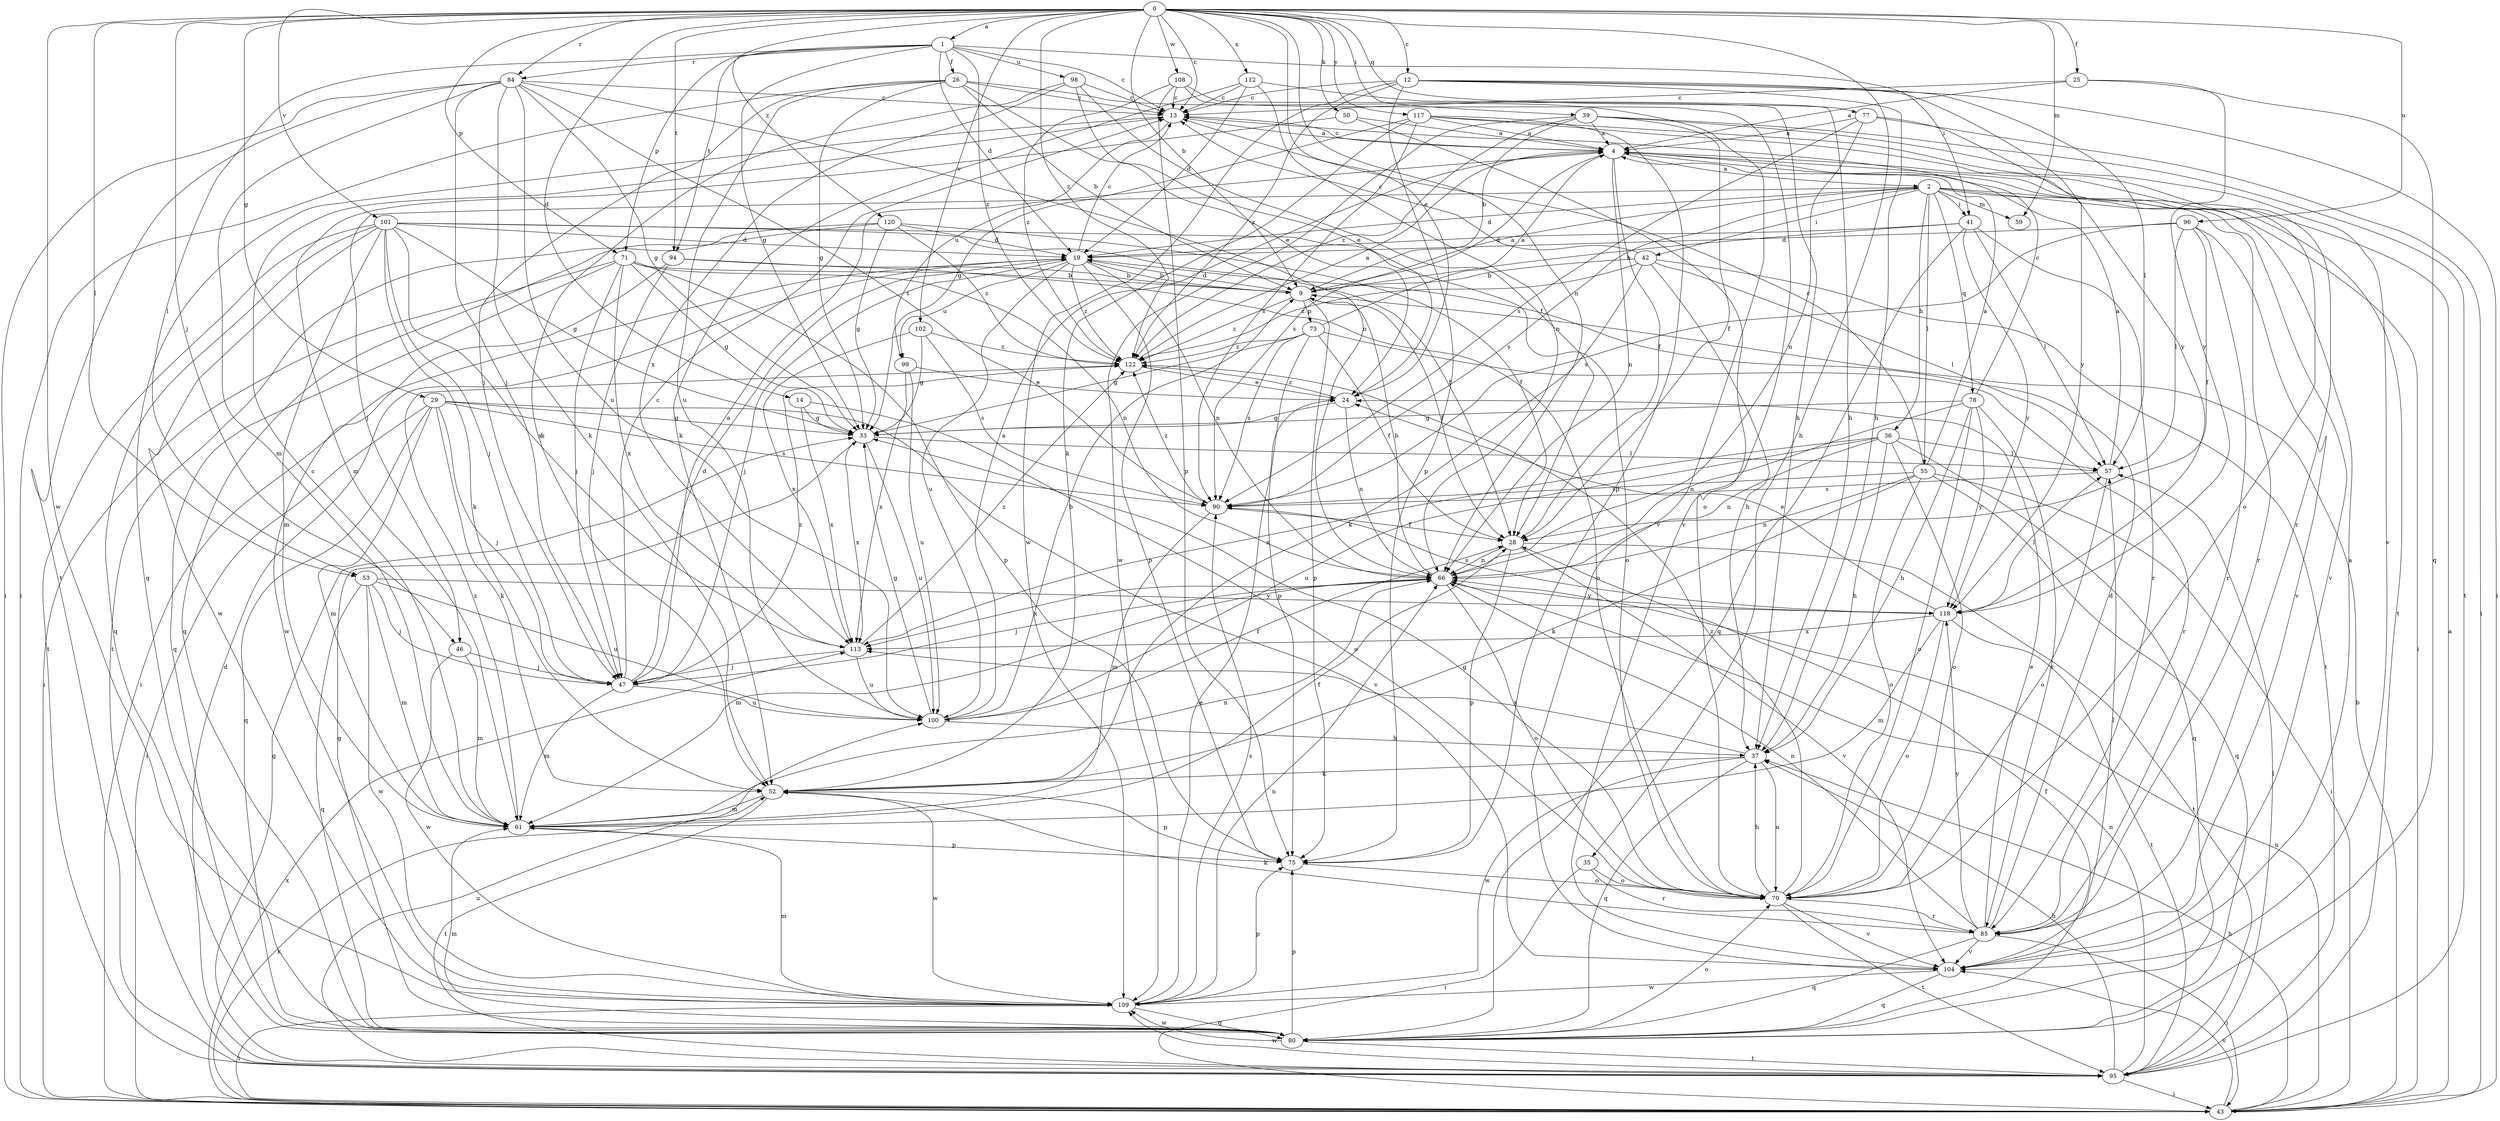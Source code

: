 strict digraph  {
0;
1;
2;
4;
9;
12;
13;
14;
19;
24;
25;
26;
28;
29;
33;
35;
36;
37;
39;
41;
42;
43;
46;
47;
50;
52;
53;
55;
57;
59;
61;
66;
70;
71;
73;
75;
77;
78;
80;
84;
85;
90;
94;
95;
96;
98;
99;
100;
101;
102;
104;
108;
109;
112;
113;
117;
118;
120;
122;
0 -> 1  [label=a];
0 -> 9  [label=b];
0 -> 12  [label=c];
0 -> 13  [label=c];
0 -> 14  [label=d];
0 -> 24  [label=e];
0 -> 25  [label=f];
0 -> 29  [label=g];
0 -> 35  [label=h];
0 -> 39  [label=i];
0 -> 46  [label=j];
0 -> 50  [label=k];
0 -> 53  [label=l];
0 -> 59  [label=m];
0 -> 66  [label=n];
0 -> 71  [label=p];
0 -> 77  [label=q];
0 -> 84  [label=r];
0 -> 94  [label=t];
0 -> 96  [label=u];
0 -> 101  [label=v];
0 -> 102  [label=v];
0 -> 108  [label=w];
0 -> 109  [label=w];
0 -> 112  [label=x];
0 -> 117  [label=y];
0 -> 120  [label=z];
0 -> 122  [label=z];
1 -> 13  [label=c];
1 -> 19  [label=d];
1 -> 26  [label=f];
1 -> 33  [label=g];
1 -> 41  [label=i];
1 -> 53  [label=l];
1 -> 71  [label=p];
1 -> 84  [label=r];
1 -> 94  [label=t];
1 -> 98  [label=u];
1 -> 122  [label=z];
2 -> 19  [label=d];
2 -> 36  [label=h];
2 -> 41  [label=i];
2 -> 42  [label=i];
2 -> 43  [label=i];
2 -> 46  [label=j];
2 -> 55  [label=l];
2 -> 59  [label=m];
2 -> 78  [label=q];
2 -> 85  [label=r];
2 -> 90  [label=s];
2 -> 104  [label=v];
4 -> 2  [label=a];
4 -> 13  [label=c];
4 -> 28  [label=f];
4 -> 66  [label=n];
4 -> 90  [label=s];
4 -> 95  [label=t];
9 -> 2  [label=a];
9 -> 19  [label=d];
9 -> 28  [label=f];
9 -> 73  [label=p];
9 -> 75  [label=p];
9 -> 122  [label=z];
12 -> 13  [label=c];
12 -> 37  [label=h];
12 -> 43  [label=i];
12 -> 57  [label=l];
12 -> 75  [label=p];
12 -> 109  [label=w];
12 -> 118  [label=y];
12 -> 122  [label=z];
13 -> 4  [label=a];
13 -> 80  [label=q];
13 -> 99  [label=u];
14 -> 33  [label=g];
14 -> 70  [label=o];
14 -> 113  [label=x];
19 -> 9  [label=b];
19 -> 13  [label=c];
19 -> 43  [label=i];
19 -> 47  [label=j];
19 -> 66  [label=n];
19 -> 75  [label=p];
19 -> 99  [label=u];
19 -> 100  [label=u];
19 -> 122  [label=z];
24 -> 33  [label=g];
24 -> 66  [label=n];
24 -> 122  [label=z];
25 -> 4  [label=a];
25 -> 13  [label=c];
25 -> 80  [label=q];
25 -> 118  [label=y];
26 -> 9  [label=b];
26 -> 13  [label=c];
26 -> 24  [label=e];
26 -> 33  [label=g];
26 -> 43  [label=i];
26 -> 47  [label=j];
26 -> 100  [label=u];
26 -> 104  [label=v];
28 -> 66  [label=n];
28 -> 75  [label=p];
28 -> 95  [label=t];
28 -> 104  [label=v];
29 -> 33  [label=g];
29 -> 43  [label=i];
29 -> 47  [label=j];
29 -> 52  [label=k];
29 -> 61  [label=m];
29 -> 80  [label=q];
29 -> 90  [label=s];
29 -> 104  [label=v];
33 -> 57  [label=l];
33 -> 100  [label=u];
33 -> 113  [label=x];
35 -> 43  [label=i];
35 -> 70  [label=o];
35 -> 85  [label=r];
36 -> 37  [label=h];
36 -> 57  [label=l];
36 -> 66  [label=n];
36 -> 70  [label=o];
36 -> 80  [label=q];
36 -> 100  [label=u];
36 -> 113  [label=x];
37 -> 52  [label=k];
37 -> 70  [label=o];
37 -> 80  [label=q];
37 -> 109  [label=w];
37 -> 113  [label=x];
39 -> 4  [label=a];
39 -> 9  [label=b];
39 -> 28  [label=f];
39 -> 95  [label=t];
39 -> 104  [label=v];
39 -> 109  [label=w];
39 -> 122  [label=z];
41 -> 9  [label=b];
41 -> 19  [label=d];
41 -> 57  [label=l];
41 -> 80  [label=q];
41 -> 85  [label=r];
41 -> 118  [label=y];
42 -> 9  [label=b];
42 -> 13  [label=c];
42 -> 37  [label=h];
42 -> 52  [label=k];
42 -> 57  [label=l];
42 -> 95  [label=t];
42 -> 122  [label=z];
43 -> 4  [label=a];
43 -> 9  [label=b];
43 -> 37  [label=h];
43 -> 52  [label=k];
43 -> 66  [label=n];
43 -> 104  [label=v];
43 -> 113  [label=x];
46 -> 47  [label=j];
46 -> 61  [label=m];
46 -> 109  [label=w];
47 -> 4  [label=a];
47 -> 13  [label=c];
47 -> 19  [label=d];
47 -> 61  [label=m];
47 -> 100  [label=u];
47 -> 122  [label=z];
50 -> 4  [label=a];
50 -> 61  [label=m];
50 -> 70  [label=o];
52 -> 61  [label=m];
52 -> 75  [label=p];
52 -> 95  [label=t];
52 -> 109  [label=w];
53 -> 47  [label=j];
53 -> 61  [label=m];
53 -> 80  [label=q];
53 -> 100  [label=u];
53 -> 109  [label=w];
53 -> 118  [label=y];
55 -> 4  [label=a];
55 -> 13  [label=c];
55 -> 43  [label=i];
55 -> 52  [label=k];
55 -> 66  [label=n];
55 -> 70  [label=o];
55 -> 80  [label=q];
55 -> 90  [label=s];
57 -> 4  [label=a];
57 -> 70  [label=o];
57 -> 90  [label=s];
61 -> 13  [label=c];
61 -> 28  [label=f];
61 -> 66  [label=n];
61 -> 75  [label=p];
61 -> 122  [label=z];
66 -> 9  [label=b];
66 -> 47  [label=j];
66 -> 61  [label=m];
66 -> 70  [label=o];
66 -> 113  [label=x];
66 -> 118  [label=y];
70 -> 33  [label=g];
70 -> 37  [label=h];
70 -> 85  [label=r];
70 -> 95  [label=t];
70 -> 104  [label=v];
70 -> 122  [label=z];
71 -> 9  [label=b];
71 -> 33  [label=g];
71 -> 43  [label=i];
71 -> 47  [label=j];
71 -> 66  [label=n];
71 -> 75  [label=p];
71 -> 80  [label=q];
71 -> 113  [label=x];
73 -> 4  [label=a];
73 -> 28  [label=f];
73 -> 33  [label=g];
73 -> 75  [label=p];
73 -> 85  [label=r];
73 -> 90  [label=s];
73 -> 122  [label=z];
75 -> 70  [label=o];
77 -> 4  [label=a];
77 -> 43  [label=i];
77 -> 66  [label=n];
77 -> 90  [label=s];
77 -> 118  [label=y];
78 -> 13  [label=c];
78 -> 33  [label=g];
78 -> 37  [label=h];
78 -> 66  [label=n];
78 -> 70  [label=o];
78 -> 85  [label=r];
78 -> 118  [label=y];
80 -> 28  [label=f];
80 -> 33  [label=g];
80 -> 61  [label=m];
80 -> 70  [label=o];
80 -> 75  [label=p];
80 -> 95  [label=t];
80 -> 109  [label=w];
84 -> 13  [label=c];
84 -> 33  [label=g];
84 -> 43  [label=i];
84 -> 47  [label=j];
84 -> 52  [label=k];
84 -> 61  [label=m];
84 -> 66  [label=n];
84 -> 90  [label=s];
84 -> 95  [label=t];
84 -> 100  [label=u];
85 -> 19  [label=d];
85 -> 24  [label=e];
85 -> 43  [label=i];
85 -> 52  [label=k];
85 -> 66  [label=n];
85 -> 80  [label=q];
85 -> 104  [label=v];
85 -> 118  [label=y];
90 -> 28  [label=f];
90 -> 61  [label=m];
90 -> 122  [label=z];
94 -> 9  [label=b];
94 -> 47  [label=j];
94 -> 70  [label=o];
94 -> 109  [label=w];
95 -> 19  [label=d];
95 -> 33  [label=g];
95 -> 37  [label=h];
95 -> 43  [label=i];
95 -> 57  [label=l];
95 -> 66  [label=n];
95 -> 100  [label=u];
95 -> 109  [label=w];
96 -> 19  [label=d];
96 -> 28  [label=f];
96 -> 57  [label=l];
96 -> 85  [label=r];
96 -> 90  [label=s];
96 -> 104  [label=v];
98 -> 13  [label=c];
98 -> 24  [label=e];
98 -> 28  [label=f];
98 -> 52  [label=k];
98 -> 113  [label=x];
99 -> 24  [label=e];
99 -> 100  [label=u];
99 -> 113  [label=x];
100 -> 4  [label=a];
100 -> 9  [label=b];
100 -> 28  [label=f];
100 -> 33  [label=g];
100 -> 37  [label=h];
101 -> 19  [label=d];
101 -> 28  [label=f];
101 -> 33  [label=g];
101 -> 47  [label=j];
101 -> 52  [label=k];
101 -> 61  [label=m];
101 -> 70  [label=o];
101 -> 80  [label=q];
101 -> 95  [label=t];
101 -> 109  [label=w];
101 -> 113  [label=x];
102 -> 33  [label=g];
102 -> 90  [label=s];
102 -> 113  [label=x];
102 -> 122  [label=z];
104 -> 4  [label=a];
104 -> 57  [label=l];
104 -> 80  [label=q];
104 -> 109  [label=w];
108 -> 13  [label=c];
108 -> 37  [label=h];
108 -> 75  [label=p];
108 -> 104  [label=v];
108 -> 122  [label=z];
109 -> 24  [label=e];
109 -> 43  [label=i];
109 -> 61  [label=m];
109 -> 66  [label=n];
109 -> 75  [label=p];
109 -> 80  [label=q];
109 -> 90  [label=s];
112 -> 13  [label=c];
112 -> 19  [label=d];
112 -> 37  [label=h];
112 -> 52  [label=k];
112 -> 66  [label=n];
113 -> 47  [label=j];
113 -> 100  [label=u];
113 -> 122  [label=z];
117 -> 4  [label=a];
117 -> 33  [label=g];
117 -> 52  [label=k];
117 -> 70  [label=o];
117 -> 75  [label=p];
117 -> 85  [label=r];
117 -> 90  [label=s];
118 -> 24  [label=e];
118 -> 57  [label=l];
118 -> 61  [label=m];
118 -> 70  [label=o];
118 -> 90  [label=s];
118 -> 95  [label=t];
118 -> 113  [label=x];
120 -> 19  [label=d];
120 -> 28  [label=f];
120 -> 33  [label=g];
120 -> 80  [label=q];
120 -> 95  [label=t];
120 -> 122  [label=z];
122 -> 4  [label=a];
122 -> 24  [label=e];
}
